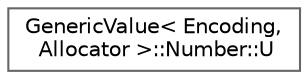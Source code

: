 digraph "Graphical Class Hierarchy"
{
 // LATEX_PDF_SIZE
  bgcolor="transparent";
  edge [fontname=Helvetica,fontsize=10,labelfontname=Helvetica,labelfontsize=10];
  node [fontname=Helvetica,fontsize=10,shape=box,height=0.2,width=0.4];
  rankdir="LR";
  Node0 [id="Node000000",label="GenericValue\< Encoding,\l Allocator \>::Number::U",height=0.2,width=0.4,color="grey40", fillcolor="white", style="filled",URL="$struct_generic_value_1_1_number_1_1_u.html",tooltip=" "];
}
